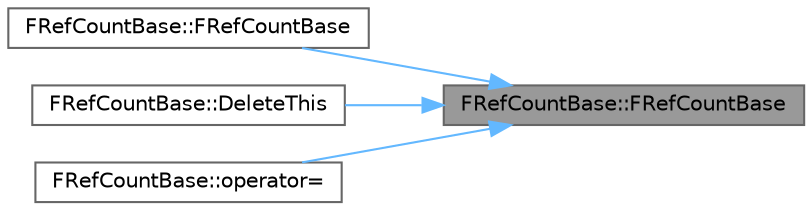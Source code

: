 digraph "FRefCountBase::FRefCountBase"
{
 // INTERACTIVE_SVG=YES
 // LATEX_PDF_SIZE
  bgcolor="transparent";
  edge [fontname=Helvetica,fontsize=10,labelfontname=Helvetica,labelfontsize=10];
  node [fontname=Helvetica,fontsize=10,shape=box,height=0.2,width=0.4];
  rankdir="RL";
  Node1 [id="Node000001",label="FRefCountBase::FRefCountBase",height=0.2,width=0.4,color="gray40", fillcolor="grey60", style="filled", fontcolor="black",tooltip=" "];
  Node1 -> Node2 [id="edge1_Node000001_Node000002",dir="back",color="steelblue1",style="solid",tooltip=" "];
  Node2 [id="Node000002",label="FRefCountBase::FRefCountBase",height=0.2,width=0.4,color="grey40", fillcolor="white", style="filled",URL="$d8/df6/classFRefCountBase.html#a6e75d8d834c45d945f024fb80cf43a08",tooltip=" "];
  Node1 -> Node3 [id="edge2_Node000001_Node000003",dir="back",color="steelblue1",style="solid",tooltip=" "];
  Node3 [id="Node000003",label="FRefCountBase::DeleteThis",height=0.2,width=0.4,color="grey40", fillcolor="white", style="filled",URL="$d8/df6/classFRefCountBase.html#acca6109cdf5808ca074d838b1f7728e7",tooltip=" "];
  Node1 -> Node4 [id="edge3_Node000001_Node000004",dir="back",color="steelblue1",style="solid",tooltip=" "];
  Node4 [id="Node000004",label="FRefCountBase::operator=",height=0.2,width=0.4,color="grey40", fillcolor="white", style="filled",URL="$d8/df6/classFRefCountBase.html#ae4104b58c2ef3d5727a5031fedb48eb2",tooltip=" "];
}
